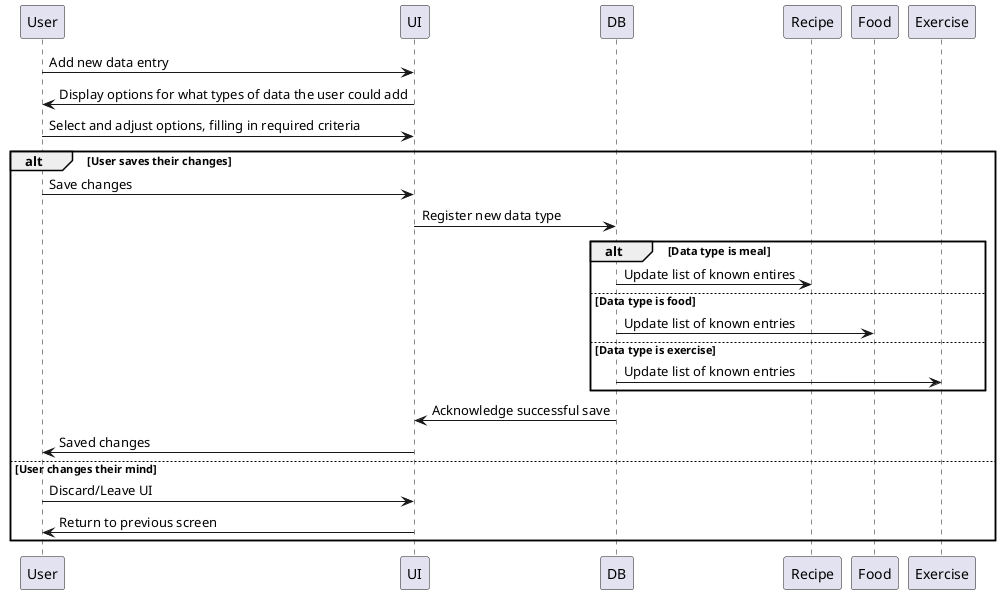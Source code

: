 @startuml
User -> UI: Add new data entry
UI -> User: Display options for what types of data the user could add
User -> UI: Select and adjust options, filling in required criteria
alt User saves their changes
        User -> UI: Save changes
        UI -> DB: Register new data type
        alt Data type is meal
                DB -> Recipe: Update list of known entires
        else Data type is food
                DB -> Food: Update list of known entries
        else Data type is exercise
                DB -> Exercise: Update list of known entries
        end
        DB -> UI: Acknowledge successful save
        UI -> User: Saved changes
else User changes their mind
        User -> UI: Discard/Leave UI
        UI -> User: Return to previous screen
end
@enduml
